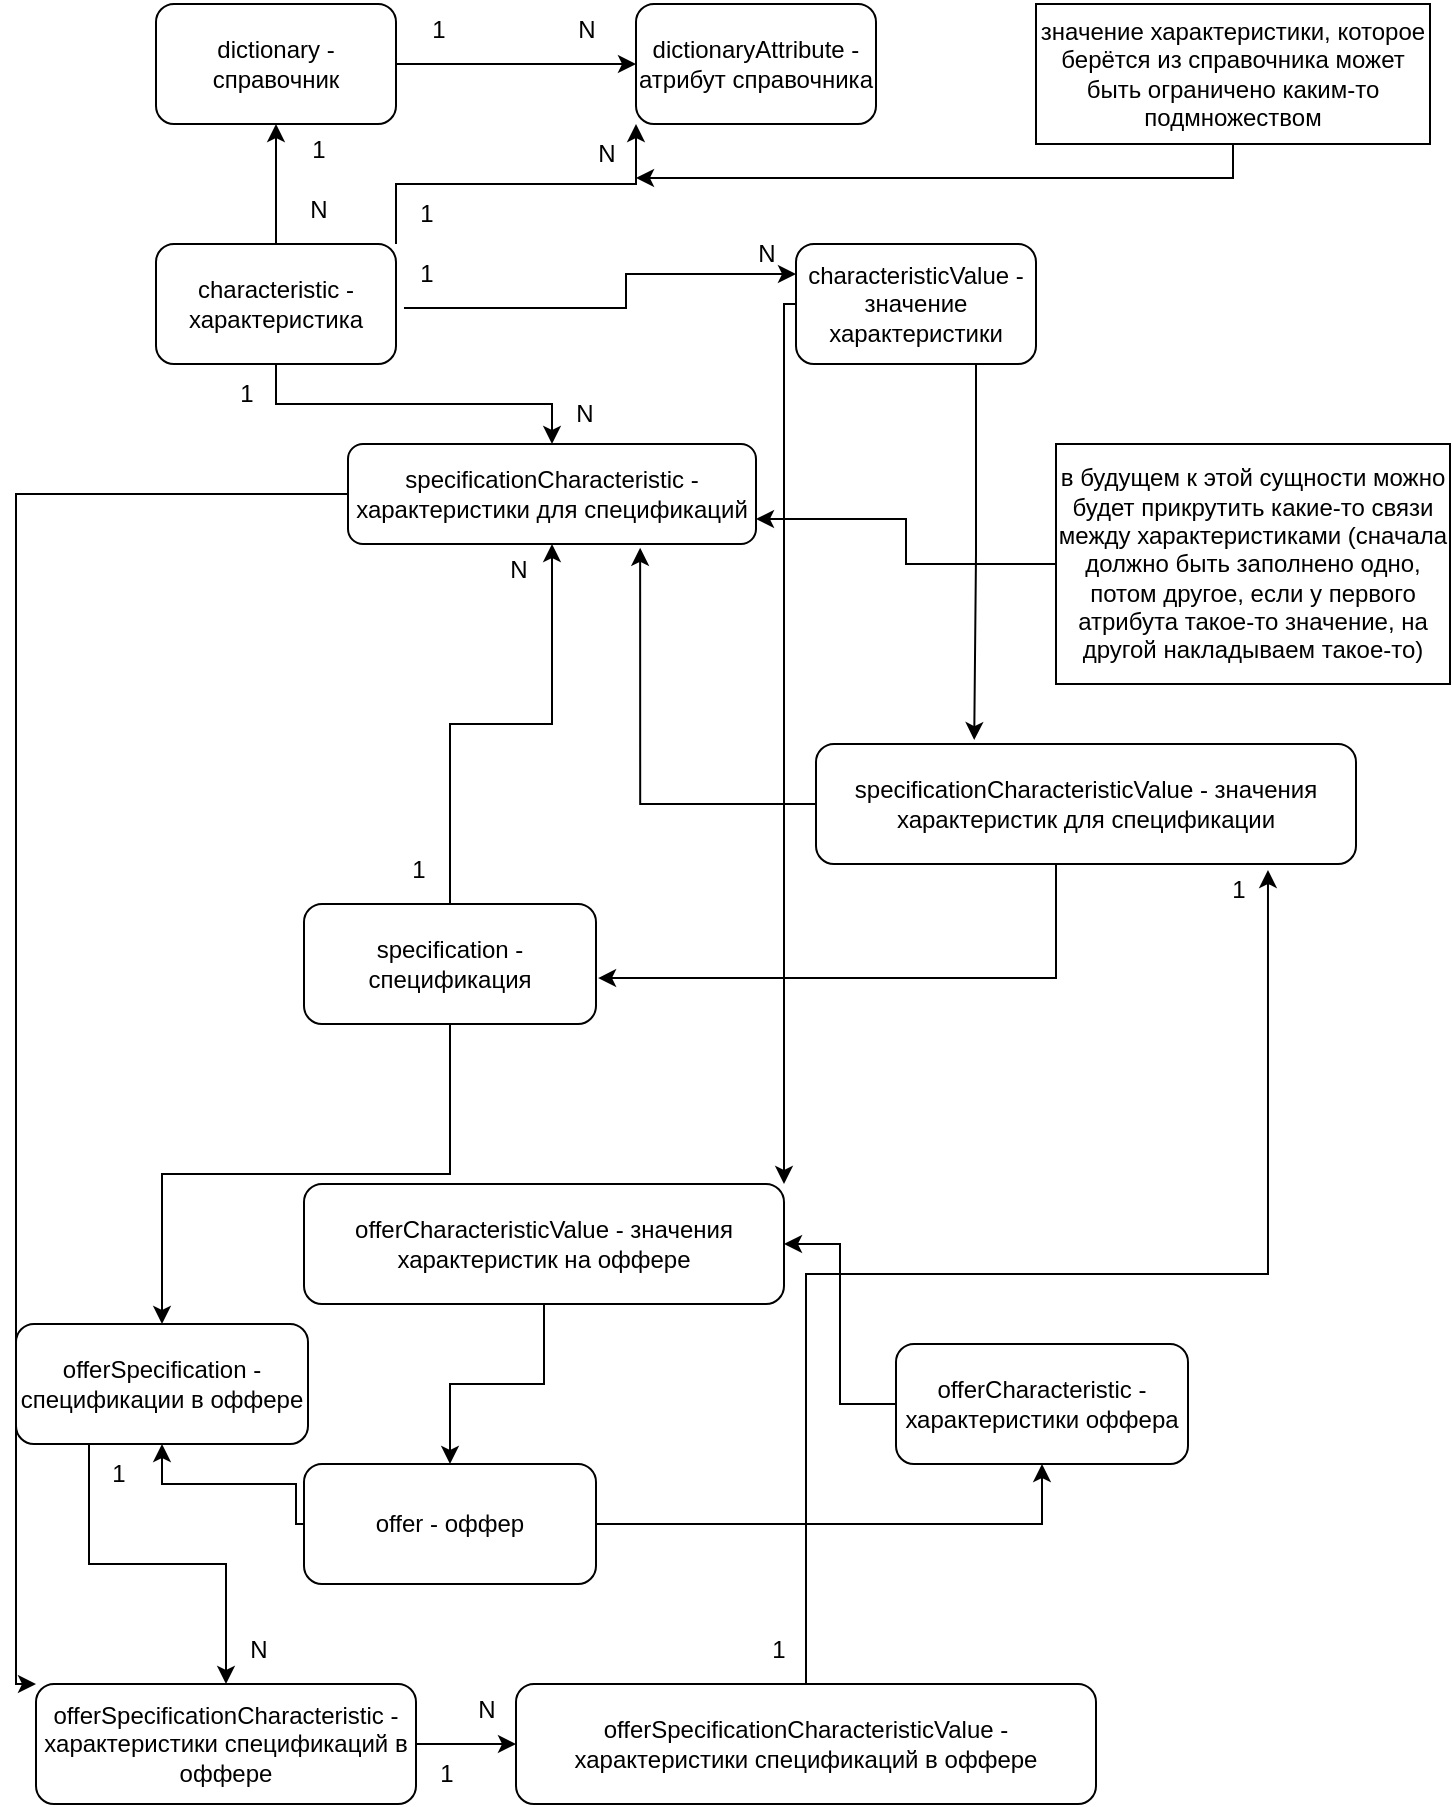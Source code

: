 <mxfile version="21.1.8" type="github">
  <diagram name="Страница 1" id="YJLMXGC9RKxdqZWy0-nV">
    <mxGraphModel dx="1382" dy="766" grid="1" gridSize="10" guides="1" tooltips="1" connect="1" arrows="1" fold="1" page="1" pageScale="1" pageWidth="827" pageHeight="1169" math="0" shadow="0">
      <root>
        <mxCell id="0" />
        <mxCell id="1" parent="0" />
        <mxCell id="nV9obIRWw4WcJ2N8NDT8-4" style="edgeStyle=orthogonalEdgeStyle;rounded=0;orthogonalLoop=1;jettySize=auto;html=1;exitX=1;exitY=0.5;exitDx=0;exitDy=0;entryX=0;entryY=0.5;entryDx=0;entryDy=0;" parent="1" source="nV9obIRWw4WcJ2N8NDT8-1" target="nV9obIRWw4WcJ2N8NDT8-2" edge="1">
          <mxGeometry relative="1" as="geometry" />
        </mxCell>
        <mxCell id="nV9obIRWw4WcJ2N8NDT8-1" value="dictionary - справочник" style="rounded=1;whiteSpace=wrap;html=1;" parent="1" vertex="1">
          <mxGeometry x="80" y="40" width="120" height="60" as="geometry" />
        </mxCell>
        <mxCell id="nV9obIRWw4WcJ2N8NDT8-2" value="&lt;div&gt;dictionaryAttribute - атрибут справочника&lt;/div&gt;" style="rounded=1;whiteSpace=wrap;html=1;" parent="1" vertex="1">
          <mxGeometry x="320" y="40" width="120" height="60" as="geometry" />
        </mxCell>
        <mxCell id="nV9obIRWw4WcJ2N8NDT8-11" style="edgeStyle=orthogonalEdgeStyle;rounded=0;orthogonalLoop=1;jettySize=auto;html=1;entryX=0.5;entryY=1;entryDx=0;entryDy=0;" parent="1" source="nV9obIRWw4WcJ2N8NDT8-3" target="nV9obIRWw4WcJ2N8NDT8-1" edge="1">
          <mxGeometry relative="1" as="geometry" />
        </mxCell>
        <mxCell id="nV9obIRWw4WcJ2N8NDT8-14" style="edgeStyle=orthogonalEdgeStyle;rounded=0;orthogonalLoop=1;jettySize=auto;html=1;exitX=1;exitY=0;exitDx=0;exitDy=0;entryX=0;entryY=1;entryDx=0;entryDy=0;" parent="1" source="nV9obIRWw4WcJ2N8NDT8-3" target="nV9obIRWw4WcJ2N8NDT8-2" edge="1">
          <mxGeometry relative="1" as="geometry" />
        </mxCell>
        <mxCell id="YNOQAabGNsyVpoVTz2kf-4" style="edgeStyle=orthogonalEdgeStyle;rounded=0;orthogonalLoop=1;jettySize=auto;html=1;exitX=0.5;exitY=1;exitDx=0;exitDy=0;entryX=0.5;entryY=0;entryDx=0;entryDy=0;" parent="1" source="nV9obIRWw4WcJ2N8NDT8-3" target="nV9obIRWw4WcJ2N8NDT8-29" edge="1">
          <mxGeometry relative="1" as="geometry" />
        </mxCell>
        <mxCell id="nV9obIRWw4WcJ2N8NDT8-3" value="&lt;div&gt;characteristic - характеристика&lt;/div&gt;" style="rounded=1;whiteSpace=wrap;html=1;" parent="1" vertex="1">
          <mxGeometry x="80" y="160" width="120" height="60" as="geometry" />
        </mxCell>
        <mxCell id="nV9obIRWw4WcJ2N8NDT8-5" value="1" style="text;html=1;align=center;verticalAlign=middle;resizable=0;points=[];autosize=1;strokeColor=none;fillColor=none;" parent="1" vertex="1">
          <mxGeometry x="206" y="38" width="30" height="30" as="geometry" />
        </mxCell>
        <mxCell id="nV9obIRWw4WcJ2N8NDT8-6" value="N" style="text;html=1;align=center;verticalAlign=middle;resizable=0;points=[];autosize=1;strokeColor=none;fillColor=none;" parent="1" vertex="1">
          <mxGeometry x="280" y="38" width="30" height="30" as="geometry" />
        </mxCell>
        <mxCell id="T3WXX5QbxzU04eu_fvuh-2" style="edgeStyle=orthogonalEdgeStyle;rounded=0;orthogonalLoop=1;jettySize=auto;html=1;exitX=0.75;exitY=1;exitDx=0;exitDy=0;entryX=0.293;entryY=-0.033;entryDx=0;entryDy=0;entryPerimeter=0;" parent="1" source="nV9obIRWw4WcJ2N8NDT8-7" target="T3WXX5QbxzU04eu_fvuh-1" edge="1">
          <mxGeometry relative="1" as="geometry">
            <mxPoint x="490" y="400" as="targetPoint" />
          </mxGeometry>
        </mxCell>
        <mxCell id="T3WXX5QbxzU04eu_fvuh-24" style="edgeStyle=orthogonalEdgeStyle;rounded=0;orthogonalLoop=1;jettySize=auto;html=1;entryX=1;entryY=0;entryDx=0;entryDy=0;" parent="1" source="nV9obIRWw4WcJ2N8NDT8-7" target="T3WXX5QbxzU04eu_fvuh-21" edge="1">
          <mxGeometry relative="1" as="geometry">
            <Array as="points">
              <mxPoint x="394" y="190" />
            </Array>
          </mxGeometry>
        </mxCell>
        <mxCell id="nV9obIRWw4WcJ2N8NDT8-7" value="characteristicValue - значение характеристики" style="rounded=1;whiteSpace=wrap;html=1;" parent="1" vertex="1">
          <mxGeometry x="400" y="160" width="120" height="60" as="geometry" />
        </mxCell>
        <mxCell id="lWliL8JiLnwm0pALyLZi-2" style="edgeStyle=orthogonalEdgeStyle;rounded=0;orthogonalLoop=1;jettySize=auto;html=1;entryX=0;entryY=0.25;entryDx=0;entryDy=0;exitX=0.133;exitY=1.067;exitDx=0;exitDy=0;exitPerimeter=0;" parent="1" source="nV9obIRWw4WcJ2N8NDT8-9" target="nV9obIRWw4WcJ2N8NDT8-7" edge="1">
          <mxGeometry relative="1" as="geometry" />
        </mxCell>
        <mxCell id="nV9obIRWw4WcJ2N8NDT8-9" value="1" style="text;html=1;align=center;verticalAlign=middle;resizable=0;points=[];autosize=1;strokeColor=none;fillColor=none;" parent="1" vertex="1">
          <mxGeometry x="200" y="160" width="30" height="30" as="geometry" />
        </mxCell>
        <mxCell id="nV9obIRWw4WcJ2N8NDT8-10" value="&lt;div&gt;N&lt;/div&gt;" style="text;html=1;align=center;verticalAlign=middle;resizable=0;points=[];autosize=1;strokeColor=none;fillColor=none;" parent="1" vertex="1">
          <mxGeometry x="370" y="150" width="30" height="30" as="geometry" />
        </mxCell>
        <mxCell id="nV9obIRWw4WcJ2N8NDT8-12" value="N" style="text;html=1;align=center;verticalAlign=middle;resizable=0;points=[];autosize=1;strokeColor=none;fillColor=none;" parent="1" vertex="1">
          <mxGeometry x="146" y="128" width="30" height="30" as="geometry" />
        </mxCell>
        <mxCell id="nV9obIRWw4WcJ2N8NDT8-13" value="1" style="text;html=1;align=center;verticalAlign=middle;resizable=0;points=[];autosize=1;strokeColor=none;fillColor=none;" parent="1" vertex="1">
          <mxGeometry x="146" y="98" width="30" height="30" as="geometry" />
        </mxCell>
        <mxCell id="nV9obIRWw4WcJ2N8NDT8-15" value="1" style="text;html=1;align=center;verticalAlign=middle;resizable=0;points=[];autosize=1;strokeColor=none;fillColor=none;" parent="1" vertex="1">
          <mxGeometry x="200" y="130" width="30" height="30" as="geometry" />
        </mxCell>
        <mxCell id="nV9obIRWw4WcJ2N8NDT8-16" value="N" style="text;html=1;align=center;verticalAlign=middle;resizable=0;points=[];autosize=1;strokeColor=none;fillColor=none;" parent="1" vertex="1">
          <mxGeometry x="290" y="100" width="30" height="30" as="geometry" />
        </mxCell>
        <mxCell id="nV9obIRWw4WcJ2N8NDT8-24" style="edgeStyle=orthogonalEdgeStyle;rounded=0;orthogonalLoop=1;jettySize=auto;html=1;entryX=1;entryY=0.9;entryDx=0;entryDy=0;entryPerimeter=0;" parent="1" source="nV9obIRWw4WcJ2N8NDT8-23" target="nV9obIRWw4WcJ2N8NDT8-16" edge="1">
          <mxGeometry relative="1" as="geometry">
            <Array as="points">
              <mxPoint x="619" y="127" />
            </Array>
          </mxGeometry>
        </mxCell>
        <mxCell id="nV9obIRWw4WcJ2N8NDT8-23" value="значение характеристики, которое берётся из справочника может быть ограничено каким-то подмножеством" style="rounded=0;whiteSpace=wrap;html=1;" parent="1" vertex="1">
          <mxGeometry x="520" y="40" width="197" height="70" as="geometry" />
        </mxCell>
        <mxCell id="5sVcobBxWho8-_Hs1tNs-8" style="edgeStyle=orthogonalEdgeStyle;rounded=0;orthogonalLoop=1;jettySize=auto;html=1;" parent="1" source="nV9obIRWw4WcJ2N8NDT8-29" target="5sVcobBxWho8-_Hs1tNs-7" edge="1">
          <mxGeometry relative="1" as="geometry">
            <Array as="points">
              <mxPoint x="10" y="285" />
              <mxPoint x="10" y="880" />
            </Array>
          </mxGeometry>
        </mxCell>
        <mxCell id="nV9obIRWw4WcJ2N8NDT8-29" value="&lt;div&gt;specificationCharacteristic - характеристики для спецификаций&lt;br&gt;&lt;/div&gt;" style="rounded=1;whiteSpace=wrap;html=1;" parent="1" vertex="1">
          <mxGeometry x="176" y="260" width="204" height="50" as="geometry" />
        </mxCell>
        <mxCell id="YNOQAabGNsyVpoVTz2kf-5" value="1" style="text;html=1;align=center;verticalAlign=middle;resizable=0;points=[];autosize=1;strokeColor=none;fillColor=none;" parent="1" vertex="1">
          <mxGeometry x="110" y="220" width="30" height="30" as="geometry" />
        </mxCell>
        <mxCell id="YNOQAabGNsyVpoVTz2kf-6" value="N" style="text;html=1;align=center;verticalAlign=middle;resizable=0;points=[];autosize=1;strokeColor=none;fillColor=none;" parent="1" vertex="1">
          <mxGeometry x="279" y="230" width="30" height="30" as="geometry" />
        </mxCell>
        <mxCell id="T3WXX5QbxzU04eu_fvuh-27" style="edgeStyle=orthogonalEdgeStyle;rounded=0;orthogonalLoop=1;jettySize=auto;html=1;exitX=0.5;exitY=1;exitDx=0;exitDy=0;entryX=0.5;entryY=0;entryDx=0;entryDy=0;" parent="1" source="YNOQAabGNsyVpoVTz2kf-11" target="T3WXX5QbxzU04eu_fvuh-26" edge="1">
          <mxGeometry relative="1" as="geometry" />
        </mxCell>
        <mxCell id="5sVcobBxWho8-_Hs1tNs-1" style="edgeStyle=orthogonalEdgeStyle;rounded=0;orthogonalLoop=1;jettySize=auto;html=1;entryX=0.5;entryY=1;entryDx=0;entryDy=0;" parent="1" source="YNOQAabGNsyVpoVTz2kf-11" target="nV9obIRWw4WcJ2N8NDT8-29" edge="1">
          <mxGeometry relative="1" as="geometry" />
        </mxCell>
        <mxCell id="YNOQAabGNsyVpoVTz2kf-11" value="&lt;div&gt;specification - спецификация&lt;br&gt;&lt;/div&gt;" style="rounded=1;whiteSpace=wrap;html=1;" parent="1" vertex="1">
          <mxGeometry x="154" y="490" width="146" height="60" as="geometry" />
        </mxCell>
        <mxCell id="YNOQAabGNsyVpoVTz2kf-20" style="edgeStyle=orthogonalEdgeStyle;rounded=0;orthogonalLoop=1;jettySize=auto;html=1;entryX=1;entryY=0.75;entryDx=0;entryDy=0;" parent="1" source="YNOQAabGNsyVpoVTz2kf-19" target="nV9obIRWw4WcJ2N8NDT8-29" edge="1">
          <mxGeometry relative="1" as="geometry" />
        </mxCell>
        <mxCell id="YNOQAabGNsyVpoVTz2kf-19" value="в будущем к этой сущности можно будет прикрутить какие-то связи между характеристиками (сначала должно быть заполнено одно, потом другое, если у первого атрибута такое-то значение, на другой накладываем такое-то)" style="rounded=0;whiteSpace=wrap;html=1;" parent="1" vertex="1">
          <mxGeometry x="530" y="260" width="197" height="120" as="geometry" />
        </mxCell>
        <mxCell id="T3WXX5QbxzU04eu_fvuh-5" style="edgeStyle=orthogonalEdgeStyle;rounded=0;orthogonalLoop=1;jettySize=auto;html=1;exitX=0;exitY=0.5;exitDx=0;exitDy=0;entryX=0.716;entryY=1.038;entryDx=0;entryDy=0;entryPerimeter=0;" parent="1" source="T3WXX5QbxzU04eu_fvuh-1" target="nV9obIRWw4WcJ2N8NDT8-29" edge="1">
          <mxGeometry relative="1" as="geometry" />
        </mxCell>
        <mxCell id="lWliL8JiLnwm0pALyLZi-1" style="edgeStyle=orthogonalEdgeStyle;rounded=0;orthogonalLoop=1;jettySize=auto;html=1;entryX=1.007;entryY=0.617;entryDx=0;entryDy=0;entryPerimeter=0;" parent="1" source="T3WXX5QbxzU04eu_fvuh-1" target="YNOQAabGNsyVpoVTz2kf-11" edge="1">
          <mxGeometry relative="1" as="geometry">
            <Array as="points">
              <mxPoint x="530" y="527" />
            </Array>
          </mxGeometry>
        </mxCell>
        <mxCell id="T3WXX5QbxzU04eu_fvuh-1" value="&lt;div&gt;specificationCharacteristicValue - значения характеристик для спецификации&lt;br&gt;&lt;/div&gt;" style="rounded=1;whiteSpace=wrap;html=1;" parent="1" vertex="1">
          <mxGeometry x="410" y="410" width="270" height="60" as="geometry" />
        </mxCell>
        <mxCell id="T3WXX5QbxzU04eu_fvuh-28" style="edgeStyle=orthogonalEdgeStyle;rounded=0;orthogonalLoop=1;jettySize=auto;html=1;entryX=0.5;entryY=1;entryDx=0;entryDy=0;" parent="1" source="T3WXX5QbxzU04eu_fvuh-9" target="T3WXX5QbxzU04eu_fvuh-26" edge="1">
          <mxGeometry relative="1" as="geometry">
            <Array as="points">
              <mxPoint x="150" y="800" />
              <mxPoint x="150" y="780" />
              <mxPoint x="83" y="780" />
            </Array>
          </mxGeometry>
        </mxCell>
        <mxCell id="yI7ebcBqDEaBk3-1Iv0P-3" style="edgeStyle=orthogonalEdgeStyle;rounded=0;orthogonalLoop=1;jettySize=auto;html=1;entryX=0.5;entryY=1;entryDx=0;entryDy=0;" edge="1" parent="1" source="T3WXX5QbxzU04eu_fvuh-9" target="yI7ebcBqDEaBk3-1Iv0P-1">
          <mxGeometry relative="1" as="geometry" />
        </mxCell>
        <mxCell id="T3WXX5QbxzU04eu_fvuh-9" value="&lt;div&gt;offer - оффер&lt;br&gt;&lt;/div&gt;" style="rounded=1;whiteSpace=wrap;html=1;" parent="1" vertex="1">
          <mxGeometry x="154" y="770" width="146" height="60" as="geometry" />
        </mxCell>
        <mxCell id="T3WXX5QbxzU04eu_fvuh-25" style="edgeStyle=orthogonalEdgeStyle;rounded=0;orthogonalLoop=1;jettySize=auto;html=1;" parent="1" source="T3WXX5QbxzU04eu_fvuh-21" target="T3WXX5QbxzU04eu_fvuh-9" edge="1">
          <mxGeometry relative="1" as="geometry" />
        </mxCell>
        <mxCell id="T3WXX5QbxzU04eu_fvuh-21" value="&lt;div&gt;offerCharacteristicValue - значения характеристик на оффере&lt;br&gt;&lt;/div&gt;" style="rounded=1;whiteSpace=wrap;html=1;" parent="1" vertex="1">
          <mxGeometry x="154" y="630" width="240" height="60" as="geometry" />
        </mxCell>
        <mxCell id="yI7ebcBqDEaBk3-1Iv0P-7" style="edgeStyle=orthogonalEdgeStyle;rounded=0;orthogonalLoop=1;jettySize=auto;html=1;exitX=0.25;exitY=1;exitDx=0;exitDy=0;entryX=0.5;entryY=0;entryDx=0;entryDy=0;" edge="1" parent="1" source="T3WXX5QbxzU04eu_fvuh-26" target="5sVcobBxWho8-_Hs1tNs-7">
          <mxGeometry relative="1" as="geometry" />
        </mxCell>
        <mxCell id="T3WXX5QbxzU04eu_fvuh-26" value="&lt;div&gt;offerSpecification - спецификации в оффере&lt;br&gt;&lt;/div&gt;" style="rounded=1;whiteSpace=wrap;html=1;" parent="1" vertex="1">
          <mxGeometry x="10" y="700" width="146" height="60" as="geometry" />
        </mxCell>
        <mxCell id="5sVcobBxWho8-_Hs1tNs-2" value="1" style="text;html=1;align=center;verticalAlign=middle;resizable=0;points=[];autosize=1;strokeColor=none;fillColor=none;" parent="1" vertex="1">
          <mxGeometry x="196" y="458" width="30" height="30" as="geometry" />
        </mxCell>
        <mxCell id="5sVcobBxWho8-_Hs1tNs-3" value="N" style="text;html=1;align=center;verticalAlign=middle;resizable=0;points=[];autosize=1;strokeColor=none;fillColor=none;" parent="1" vertex="1">
          <mxGeometry x="246" y="308" width="30" height="30" as="geometry" />
        </mxCell>
        <mxCell id="5sVcobBxWho8-_Hs1tNs-10" style="edgeStyle=orthogonalEdgeStyle;rounded=0;orthogonalLoop=1;jettySize=auto;html=1;exitX=1;exitY=0.5;exitDx=0;exitDy=0;entryX=0;entryY=0.5;entryDx=0;entryDy=0;" parent="1" source="5sVcobBxWho8-_Hs1tNs-7" target="5sVcobBxWho8-_Hs1tNs-9" edge="1">
          <mxGeometry relative="1" as="geometry" />
        </mxCell>
        <mxCell id="5sVcobBxWho8-_Hs1tNs-7" value="&lt;div&gt;offerSpecificationCharacteristic - характеристики спецификаций в оффере&lt;br&gt;&lt;/div&gt;" style="rounded=1;whiteSpace=wrap;html=1;" parent="1" vertex="1">
          <mxGeometry x="20" y="880" width="190" height="60" as="geometry" />
        </mxCell>
        <mxCell id="yI7ebcBqDEaBk3-1Iv0P-4" style="edgeStyle=orthogonalEdgeStyle;rounded=0;orthogonalLoop=1;jettySize=auto;html=1;entryX=0.837;entryY=1.05;entryDx=0;entryDy=0;entryPerimeter=0;" edge="1" parent="1" source="5sVcobBxWho8-_Hs1tNs-9" target="T3WXX5QbxzU04eu_fvuh-1">
          <mxGeometry relative="1" as="geometry" />
        </mxCell>
        <mxCell id="5sVcobBxWho8-_Hs1tNs-9" value="&lt;div&gt;offerSpecificationCharacteristicValue - характеристики спецификаций в оффере&lt;br&gt;&lt;/div&gt;" style="rounded=1;whiteSpace=wrap;html=1;" parent="1" vertex="1">
          <mxGeometry x="260" y="880" width="290" height="60" as="geometry" />
        </mxCell>
        <mxCell id="5sVcobBxWho8-_Hs1tNs-11" value="1" style="text;html=1;align=center;verticalAlign=middle;resizable=0;points=[];autosize=1;strokeColor=none;fillColor=none;" parent="1" vertex="1">
          <mxGeometry x="210" y="910" width="30" height="30" as="geometry" />
        </mxCell>
        <mxCell id="5sVcobBxWho8-_Hs1tNs-12" value="N" style="text;html=1;align=center;verticalAlign=middle;resizable=0;points=[];autosize=1;strokeColor=none;fillColor=none;" parent="1" vertex="1">
          <mxGeometry x="230" y="878" width="30" height="30" as="geometry" />
        </mxCell>
        <mxCell id="yI7ebcBqDEaBk3-1Iv0P-2" style="edgeStyle=orthogonalEdgeStyle;rounded=0;orthogonalLoop=1;jettySize=auto;html=1;entryX=1;entryY=0.5;entryDx=0;entryDy=0;" edge="1" parent="1" source="yI7ebcBqDEaBk3-1Iv0P-1" target="T3WXX5QbxzU04eu_fvuh-21">
          <mxGeometry relative="1" as="geometry" />
        </mxCell>
        <mxCell id="yI7ebcBqDEaBk3-1Iv0P-1" value="&lt;div&gt;offerCharacteristic - характеристики оффера&lt;br&gt;&lt;/div&gt;" style="rounded=1;whiteSpace=wrap;html=1;" vertex="1" parent="1">
          <mxGeometry x="450" y="710" width="146" height="60" as="geometry" />
        </mxCell>
        <mxCell id="yI7ebcBqDEaBk3-1Iv0P-5" value="1" style="text;html=1;align=center;verticalAlign=middle;resizable=0;points=[];autosize=1;strokeColor=none;fillColor=none;" vertex="1" parent="1">
          <mxGeometry x="376" y="848" width="30" height="30" as="geometry" />
        </mxCell>
        <mxCell id="yI7ebcBqDEaBk3-1Iv0P-6" value="1" style="text;html=1;align=center;verticalAlign=middle;resizable=0;points=[];autosize=1;strokeColor=none;fillColor=none;" vertex="1" parent="1">
          <mxGeometry x="606" y="468" width="30" height="30" as="geometry" />
        </mxCell>
        <mxCell id="yI7ebcBqDEaBk3-1Iv0P-8" value="1" style="text;html=1;align=center;verticalAlign=middle;resizable=0;points=[];autosize=1;strokeColor=none;fillColor=none;" vertex="1" parent="1">
          <mxGeometry x="46" y="760" width="30" height="30" as="geometry" />
        </mxCell>
        <mxCell id="yI7ebcBqDEaBk3-1Iv0P-9" value="N" style="text;html=1;align=center;verticalAlign=middle;resizable=0;points=[];autosize=1;strokeColor=none;fillColor=none;" vertex="1" parent="1">
          <mxGeometry x="116" y="848" width="30" height="30" as="geometry" />
        </mxCell>
      </root>
    </mxGraphModel>
  </diagram>
</mxfile>
